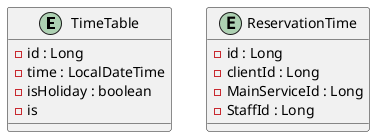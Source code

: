 @startuml

entity TimeTable {
    - id : Long
    - time : LocalDateTime
    - isHoliday : boolean
    - is
}

entity ReservationTime {
    - id : Long
    - clientId : Long
    - MainServiceId : Long
    - StaffId : Long
}

@enduml